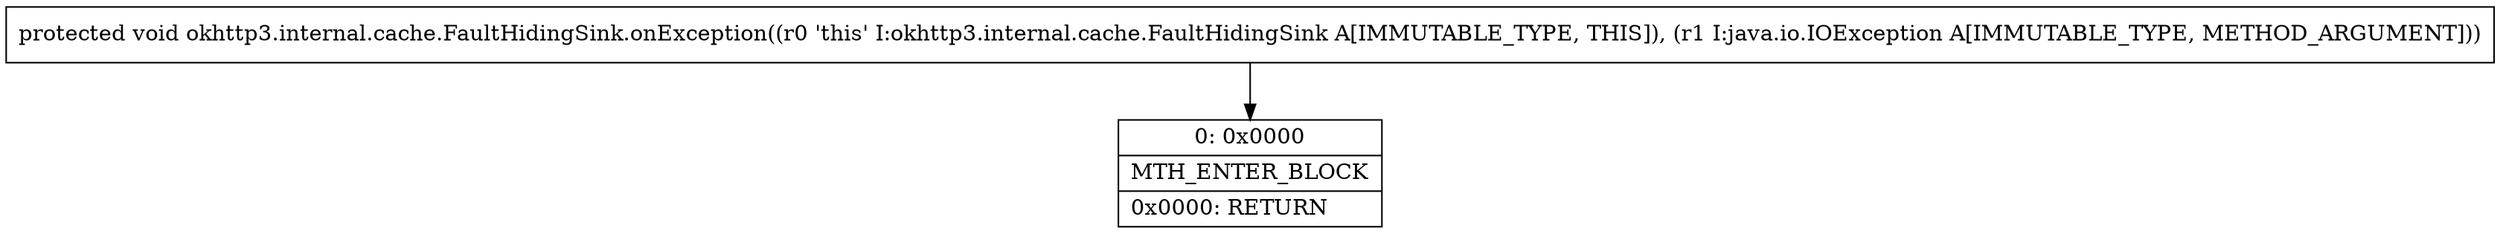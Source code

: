 digraph "CFG forokhttp3.internal.cache.FaultHidingSink.onException(Ljava\/io\/IOException;)V" {
Node_0 [shape=record,label="{0\:\ 0x0000|MTH_ENTER_BLOCK\l|0x0000: RETURN   \l}"];
MethodNode[shape=record,label="{protected void okhttp3.internal.cache.FaultHidingSink.onException((r0 'this' I:okhttp3.internal.cache.FaultHidingSink A[IMMUTABLE_TYPE, THIS]), (r1 I:java.io.IOException A[IMMUTABLE_TYPE, METHOD_ARGUMENT])) }"];
MethodNode -> Node_0;
}

